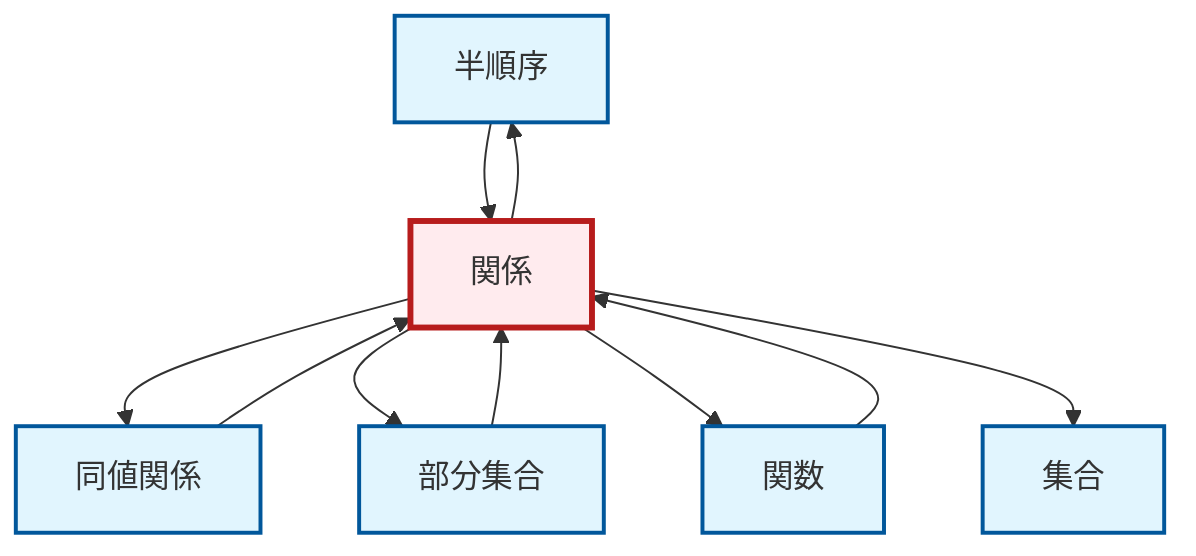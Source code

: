 graph TD
    classDef definition fill:#e1f5fe,stroke:#01579b,stroke-width:2px
    classDef theorem fill:#f3e5f5,stroke:#4a148c,stroke-width:2px
    classDef axiom fill:#fff3e0,stroke:#e65100,stroke-width:2px
    classDef example fill:#e8f5e9,stroke:#1b5e20,stroke-width:2px
    classDef current fill:#ffebee,stroke:#b71c1c,stroke-width:3px
    def-partial-order["半順序"]:::definition
    def-set["集合"]:::definition
    def-equivalence-relation["同値関係"]:::definition
    def-function["関数"]:::definition
    def-subset["部分集合"]:::definition
    def-relation["関係"]:::definition
    def-relation --> def-equivalence-relation
    def-relation --> def-subset
    def-equivalence-relation --> def-relation
    def-subset --> def-relation
    def-partial-order --> def-relation
    def-function --> def-relation
    def-relation --> def-function
    def-relation --> def-set
    def-relation --> def-partial-order
    class def-relation current